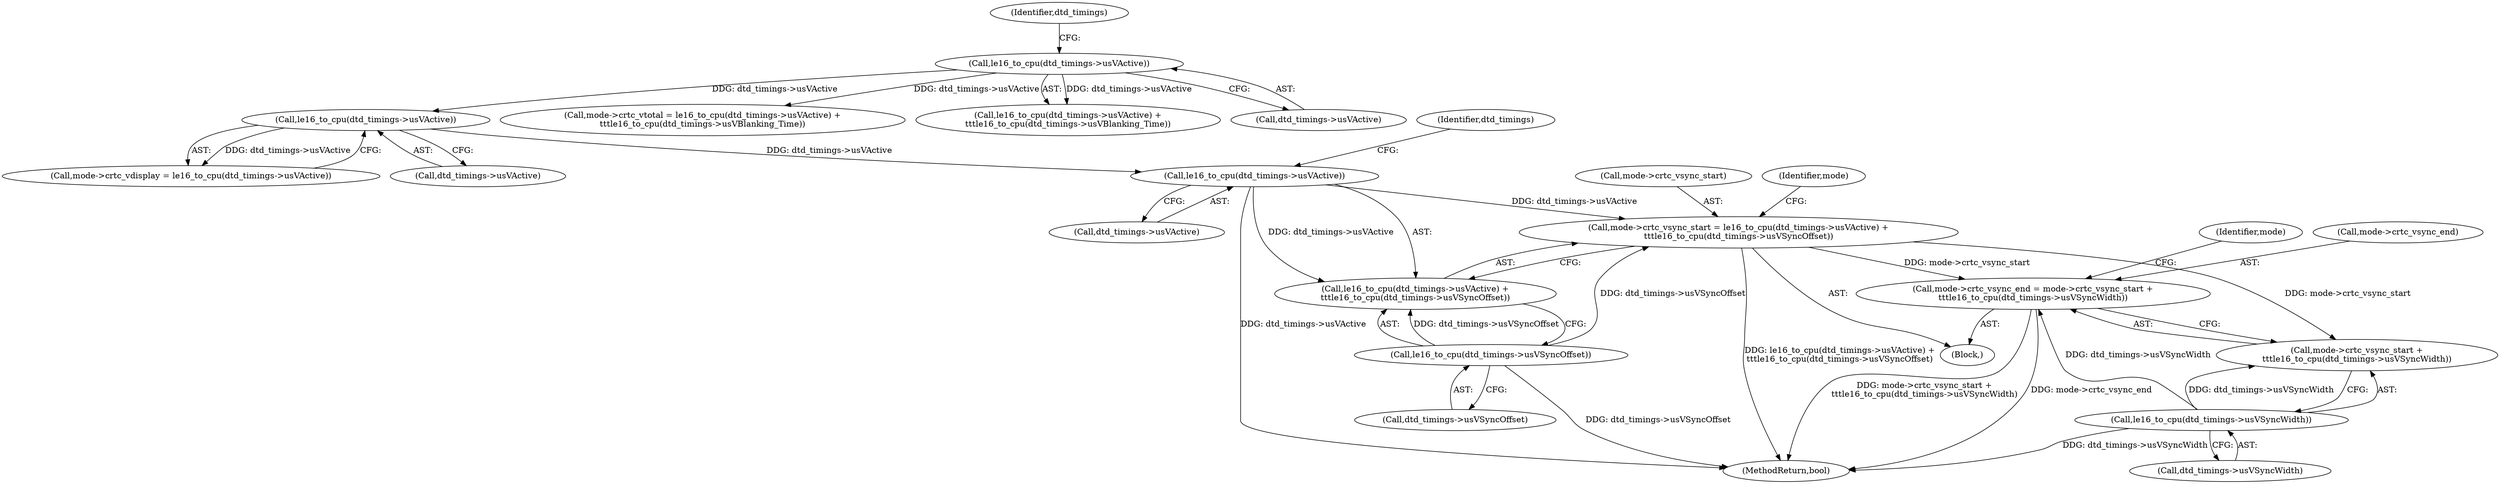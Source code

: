 digraph "0_linux_0031c41be5c529f8329e327b63cde92ba1284842@pointer" {
"1000475" [label="(Call,mode->crtc_vsync_end = mode->crtc_vsync_start +\n\t\t\tle16_to_cpu(dtd_timings->usVSyncWidth))"];
"1000462" [label="(Call,mode->crtc_vsync_start = le16_to_cpu(dtd_timings->usVActive) +\n\t\t\tle16_to_cpu(dtd_timings->usVSyncOffset))"];
"1000467" [label="(Call,le16_to_cpu(dtd_timings->usVActive))"];
"1000458" [label="(Call,le16_to_cpu(dtd_timings->usVActive))"];
"1000446" [label="(Call,le16_to_cpu(dtd_timings->usVActive))"];
"1000471" [label="(Call,le16_to_cpu(dtd_timings->usVSyncOffset))"];
"1000483" [label="(Call,le16_to_cpu(dtd_timings->usVSyncWidth))"];
"1000452" [label="(Identifier,dtd_timings)"];
"1000467" [label="(Call,le16_to_cpu(dtd_timings->usVActive))"];
"1000473" [label="(Identifier,dtd_timings)"];
"1000458" [label="(Call,le16_to_cpu(dtd_timings->usVActive))"];
"1000472" [label="(Call,dtd_timings->usVSyncOffset)"];
"1000489" [label="(Identifier,mode)"];
"1000468" [label="(Call,dtd_timings->usVActive)"];
"1000466" [label="(Call,le16_to_cpu(dtd_timings->usVActive) +\n\t\t\tle16_to_cpu(dtd_timings->usVSyncOffset))"];
"1000441" [label="(Call,mode->crtc_vtotal = le16_to_cpu(dtd_timings->usVActive) +\n\t\t\tle16_to_cpu(dtd_timings->usVBlanking_Time))"];
"1000483" [label="(Call,le16_to_cpu(dtd_timings->usVSyncWidth))"];
"1000144" [label="(Block,)"];
"1000479" [label="(Call,mode->crtc_vsync_start +\n\t\t\tle16_to_cpu(dtd_timings->usVSyncWidth))"];
"1000459" [label="(Call,dtd_timings->usVActive)"];
"1000454" [label="(Call,mode->crtc_vdisplay = le16_to_cpu(dtd_timings->usVActive))"];
"1000446" [label="(Call,le16_to_cpu(dtd_timings->usVActive))"];
"1000445" [label="(Call,le16_to_cpu(dtd_timings->usVActive) +\n\t\t\tle16_to_cpu(dtd_timings->usVBlanking_Time))"];
"1000477" [label="(Identifier,mode)"];
"1000447" [label="(Call,dtd_timings->usVActive)"];
"1000462" [label="(Call,mode->crtc_vsync_start = le16_to_cpu(dtd_timings->usVActive) +\n\t\t\tle16_to_cpu(dtd_timings->usVSyncOffset))"];
"1000558" [label="(MethodReturn,bool)"];
"1000484" [label="(Call,dtd_timings->usVSyncWidth)"];
"1000476" [label="(Call,mode->crtc_vsync_end)"];
"1000471" [label="(Call,le16_to_cpu(dtd_timings->usVSyncOffset))"];
"1000475" [label="(Call,mode->crtc_vsync_end = mode->crtc_vsync_start +\n\t\t\tle16_to_cpu(dtd_timings->usVSyncWidth))"];
"1000463" [label="(Call,mode->crtc_vsync_start)"];
"1000475" -> "1000144"  [label="AST: "];
"1000475" -> "1000479"  [label="CFG: "];
"1000476" -> "1000475"  [label="AST: "];
"1000479" -> "1000475"  [label="AST: "];
"1000489" -> "1000475"  [label="CFG: "];
"1000475" -> "1000558"  [label="DDG: mode->crtc_vsync_end"];
"1000475" -> "1000558"  [label="DDG: mode->crtc_vsync_start +\n\t\t\tle16_to_cpu(dtd_timings->usVSyncWidth)"];
"1000462" -> "1000475"  [label="DDG: mode->crtc_vsync_start"];
"1000483" -> "1000475"  [label="DDG: dtd_timings->usVSyncWidth"];
"1000462" -> "1000144"  [label="AST: "];
"1000462" -> "1000466"  [label="CFG: "];
"1000463" -> "1000462"  [label="AST: "];
"1000466" -> "1000462"  [label="AST: "];
"1000477" -> "1000462"  [label="CFG: "];
"1000462" -> "1000558"  [label="DDG: le16_to_cpu(dtd_timings->usVActive) +\n\t\t\tle16_to_cpu(dtd_timings->usVSyncOffset)"];
"1000467" -> "1000462"  [label="DDG: dtd_timings->usVActive"];
"1000471" -> "1000462"  [label="DDG: dtd_timings->usVSyncOffset"];
"1000462" -> "1000479"  [label="DDG: mode->crtc_vsync_start"];
"1000467" -> "1000466"  [label="AST: "];
"1000467" -> "1000468"  [label="CFG: "];
"1000468" -> "1000467"  [label="AST: "];
"1000473" -> "1000467"  [label="CFG: "];
"1000467" -> "1000558"  [label="DDG: dtd_timings->usVActive"];
"1000467" -> "1000466"  [label="DDG: dtd_timings->usVActive"];
"1000458" -> "1000467"  [label="DDG: dtd_timings->usVActive"];
"1000458" -> "1000454"  [label="AST: "];
"1000458" -> "1000459"  [label="CFG: "];
"1000459" -> "1000458"  [label="AST: "];
"1000454" -> "1000458"  [label="CFG: "];
"1000458" -> "1000454"  [label="DDG: dtd_timings->usVActive"];
"1000446" -> "1000458"  [label="DDG: dtd_timings->usVActive"];
"1000446" -> "1000445"  [label="AST: "];
"1000446" -> "1000447"  [label="CFG: "];
"1000447" -> "1000446"  [label="AST: "];
"1000452" -> "1000446"  [label="CFG: "];
"1000446" -> "1000441"  [label="DDG: dtd_timings->usVActive"];
"1000446" -> "1000445"  [label="DDG: dtd_timings->usVActive"];
"1000471" -> "1000466"  [label="AST: "];
"1000471" -> "1000472"  [label="CFG: "];
"1000472" -> "1000471"  [label="AST: "];
"1000466" -> "1000471"  [label="CFG: "];
"1000471" -> "1000558"  [label="DDG: dtd_timings->usVSyncOffset"];
"1000471" -> "1000466"  [label="DDG: dtd_timings->usVSyncOffset"];
"1000483" -> "1000479"  [label="AST: "];
"1000483" -> "1000484"  [label="CFG: "];
"1000484" -> "1000483"  [label="AST: "];
"1000479" -> "1000483"  [label="CFG: "];
"1000483" -> "1000558"  [label="DDG: dtd_timings->usVSyncWidth"];
"1000483" -> "1000479"  [label="DDG: dtd_timings->usVSyncWidth"];
}
